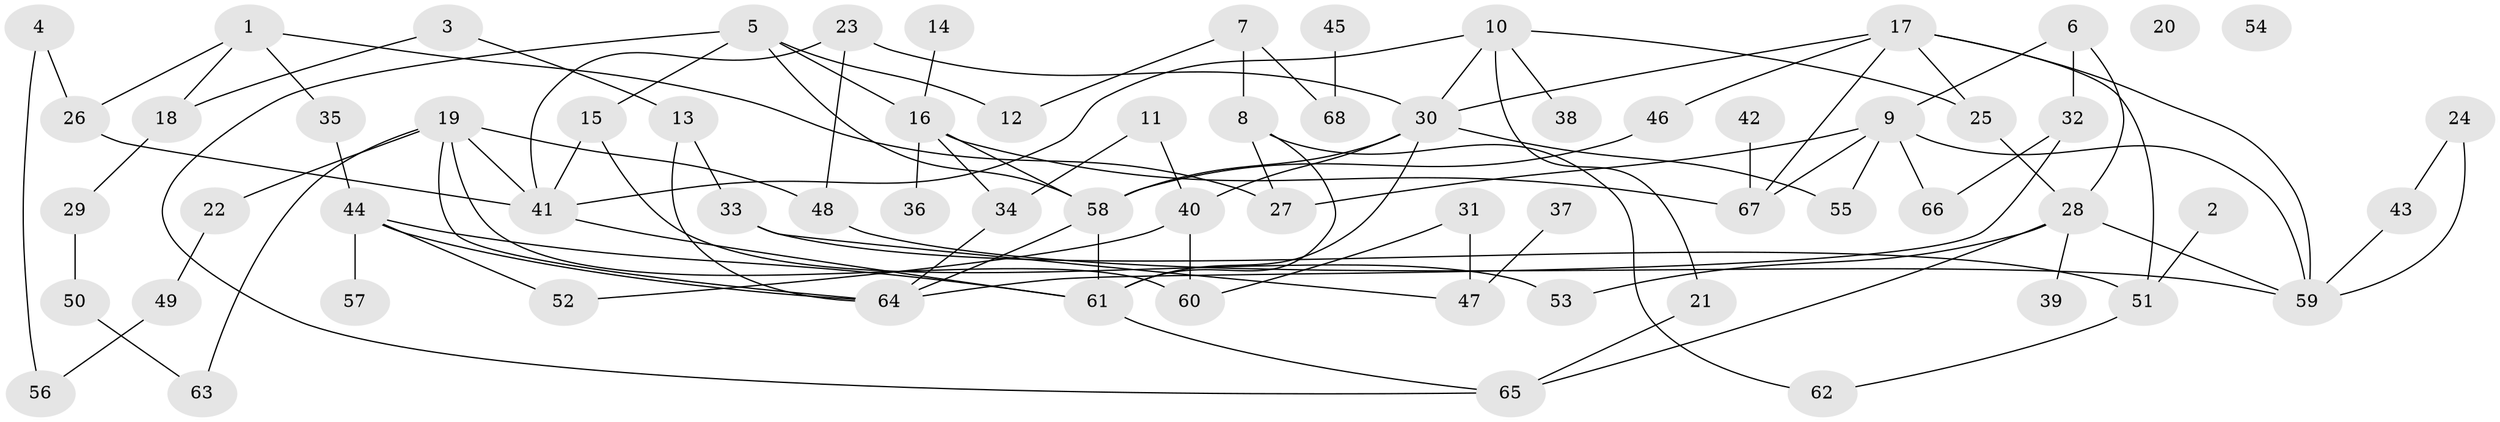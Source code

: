 // Generated by graph-tools (version 1.1) at 2025/33/03/09/25 02:33:52]
// undirected, 68 vertices, 102 edges
graph export_dot {
graph [start="1"]
  node [color=gray90,style=filled];
  1;
  2;
  3;
  4;
  5;
  6;
  7;
  8;
  9;
  10;
  11;
  12;
  13;
  14;
  15;
  16;
  17;
  18;
  19;
  20;
  21;
  22;
  23;
  24;
  25;
  26;
  27;
  28;
  29;
  30;
  31;
  32;
  33;
  34;
  35;
  36;
  37;
  38;
  39;
  40;
  41;
  42;
  43;
  44;
  45;
  46;
  47;
  48;
  49;
  50;
  51;
  52;
  53;
  54;
  55;
  56;
  57;
  58;
  59;
  60;
  61;
  62;
  63;
  64;
  65;
  66;
  67;
  68;
  1 -- 18;
  1 -- 26;
  1 -- 27;
  1 -- 35;
  2 -- 51;
  3 -- 13;
  3 -- 18;
  4 -- 26;
  4 -- 56;
  5 -- 12;
  5 -- 15;
  5 -- 16;
  5 -- 58;
  5 -- 65;
  6 -- 9;
  6 -- 28;
  6 -- 32;
  7 -- 8;
  7 -- 12;
  7 -- 68;
  8 -- 27;
  8 -- 61;
  8 -- 62;
  9 -- 27;
  9 -- 55;
  9 -- 59;
  9 -- 66;
  9 -- 67;
  10 -- 21;
  10 -- 25;
  10 -- 30;
  10 -- 38;
  10 -- 41;
  11 -- 34;
  11 -- 40;
  13 -- 33;
  13 -- 64;
  14 -- 16;
  15 -- 41;
  15 -- 53;
  16 -- 34;
  16 -- 36;
  16 -- 58;
  16 -- 67;
  17 -- 25;
  17 -- 30;
  17 -- 46;
  17 -- 51;
  17 -- 59;
  17 -- 67;
  18 -- 29;
  19 -- 22;
  19 -- 41;
  19 -- 48;
  19 -- 60;
  19 -- 63;
  19 -- 64;
  21 -- 65;
  22 -- 49;
  23 -- 30;
  23 -- 41;
  23 -- 48;
  24 -- 43;
  24 -- 59;
  25 -- 28;
  26 -- 41;
  28 -- 39;
  28 -- 53;
  28 -- 59;
  28 -- 65;
  29 -- 50;
  30 -- 40;
  30 -- 55;
  30 -- 58;
  30 -- 61;
  31 -- 47;
  31 -- 60;
  32 -- 64;
  32 -- 66;
  33 -- 47;
  33 -- 51;
  34 -- 64;
  35 -- 44;
  37 -- 47;
  40 -- 52;
  40 -- 60;
  41 -- 61;
  42 -- 67;
  43 -- 59;
  44 -- 52;
  44 -- 57;
  44 -- 61;
  44 -- 64;
  45 -- 68;
  46 -- 58;
  48 -- 59;
  49 -- 56;
  50 -- 63;
  51 -- 62;
  58 -- 61;
  58 -- 64;
  61 -- 65;
}
